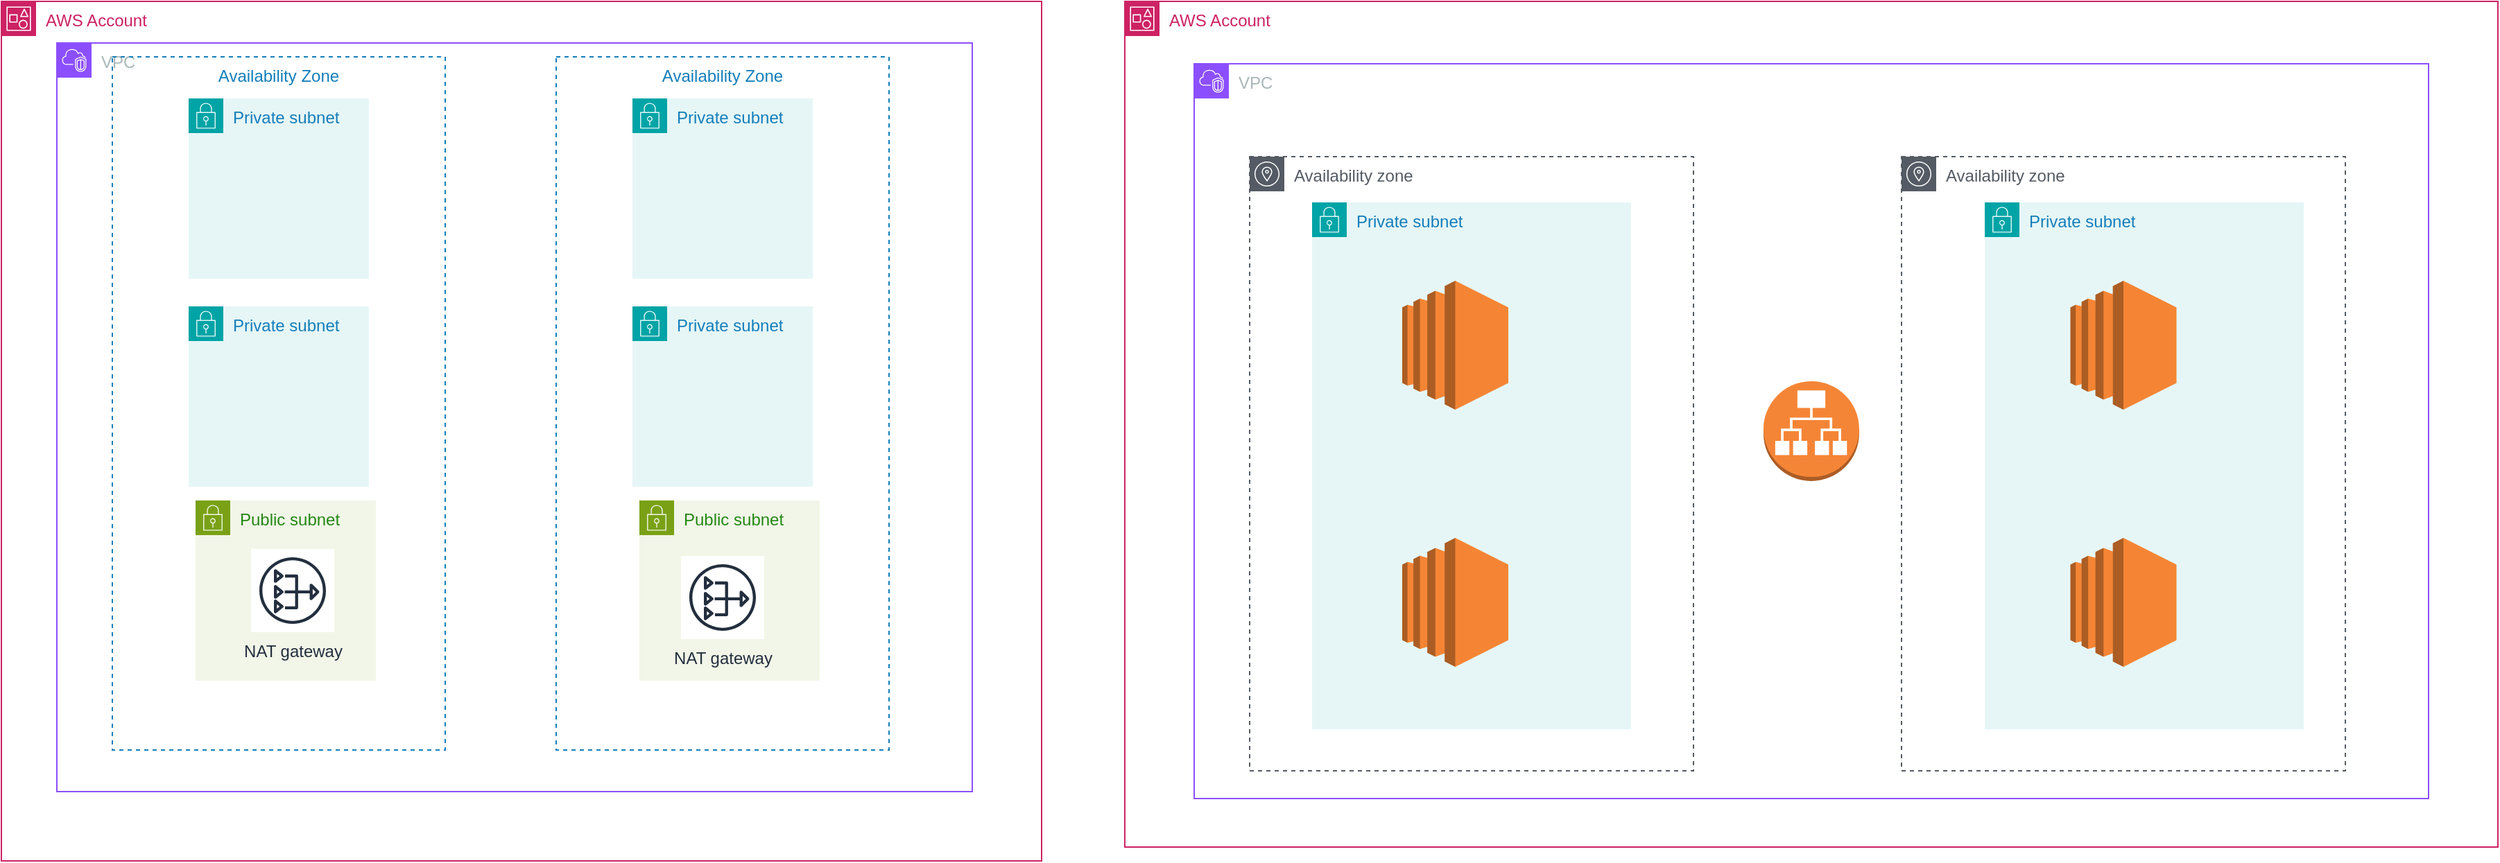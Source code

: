 <mxfile version="24.6.5" type="github">
  <diagram name="Page-1" id="vZtPhp0VgT9XKUIyWFpL">
    <mxGraphModel dx="1134" dy="589" grid="1" gridSize="10" guides="1" tooltips="1" connect="1" arrows="1" fold="1" page="1" pageScale="1" pageWidth="850" pageHeight="1100" math="0" shadow="0">
      <root>
        <mxCell id="0" />
        <mxCell id="1" parent="0" />
        <mxCell id="zvq0UbKQzq3Gj7QngGnI-1" value="AWS Account" style="points=[[0,0],[0.25,0],[0.5,0],[0.75,0],[1,0],[1,0.25],[1,0.5],[1,0.75],[1,1],[0.75,1],[0.5,1],[0.25,1],[0,1],[0,0.75],[0,0.5],[0,0.25]];outlineConnect=0;gradientColor=none;html=1;whiteSpace=wrap;fontSize=12;fontStyle=0;container=1;pointerEvents=0;collapsible=0;recursiveResize=0;shape=mxgraph.aws4.group;grIcon=mxgraph.aws4.group_account;strokeColor=#CD2264;fillColor=none;verticalAlign=top;align=left;spacingLeft=30;fontColor=#CD2264;dashed=0;" vertex="1" parent="1">
          <mxGeometry x="40" y="70" width="750" height="620" as="geometry" />
        </mxCell>
        <mxCell id="zvq0UbKQzq3Gj7QngGnI-2" value="VPC" style="points=[[0,0],[0.25,0],[0.5,0],[0.75,0],[1,0],[1,0.25],[1,0.5],[1,0.75],[1,1],[0.75,1],[0.5,1],[0.25,1],[0,1],[0,0.75],[0,0.5],[0,0.25]];outlineConnect=0;gradientColor=none;html=1;whiteSpace=wrap;fontSize=12;fontStyle=0;container=1;pointerEvents=0;collapsible=0;recursiveResize=0;shape=mxgraph.aws4.group;grIcon=mxgraph.aws4.group_vpc2;strokeColor=#8C4FFF;fillColor=none;verticalAlign=top;align=left;spacingLeft=30;fontColor=#AAB7B8;dashed=0;" vertex="1" parent="1">
          <mxGeometry x="80" y="100" width="660" height="540" as="geometry" />
        </mxCell>
        <mxCell id="zvq0UbKQzq3Gj7QngGnI-3" value="Availability Zone" style="fillColor=none;strokeColor=#147EBA;dashed=1;verticalAlign=top;fontStyle=0;fontColor=#147EBA;whiteSpace=wrap;html=1;" vertex="1" parent="zvq0UbKQzq3Gj7QngGnI-2">
          <mxGeometry x="40" y="10" width="240" height="500" as="geometry" />
        </mxCell>
        <mxCell id="zvq0UbKQzq3Gj7QngGnI-4" value="Availability Zone" style="fillColor=none;strokeColor=#147EBA;dashed=1;verticalAlign=top;fontStyle=0;fontColor=#147EBA;whiteSpace=wrap;html=1;" vertex="1" parent="zvq0UbKQzq3Gj7QngGnI-2">
          <mxGeometry x="360" y="10" width="240" height="500" as="geometry" />
        </mxCell>
        <mxCell id="zvq0UbKQzq3Gj7QngGnI-8" value="Private subnet" style="points=[[0,0],[0.25,0],[0.5,0],[0.75,0],[1,0],[1,0.25],[1,0.5],[1,0.75],[1,1],[0.75,1],[0.5,1],[0.25,1],[0,1],[0,0.75],[0,0.5],[0,0.25]];outlineConnect=0;gradientColor=none;html=1;whiteSpace=wrap;fontSize=12;fontStyle=0;container=1;pointerEvents=0;collapsible=0;recursiveResize=0;shape=mxgraph.aws4.group;grIcon=mxgraph.aws4.group_security_group;grStroke=0;strokeColor=#00A4A6;fillColor=#E6F6F7;verticalAlign=top;align=left;spacingLeft=30;fontColor=#147EBA;dashed=0;" vertex="1" parent="zvq0UbKQzq3Gj7QngGnI-2">
          <mxGeometry x="95" y="40" width="130" height="130" as="geometry" />
        </mxCell>
        <mxCell id="zvq0UbKQzq3Gj7QngGnI-9" value="Private subnet" style="points=[[0,0],[0.25,0],[0.5,0],[0.75,0],[1,0],[1,0.25],[1,0.5],[1,0.75],[1,1],[0.75,1],[0.5,1],[0.25,1],[0,1],[0,0.75],[0,0.5],[0,0.25]];outlineConnect=0;gradientColor=none;html=1;whiteSpace=wrap;fontSize=12;fontStyle=0;container=1;pointerEvents=0;collapsible=0;recursiveResize=0;shape=mxgraph.aws4.group;grIcon=mxgraph.aws4.group_security_group;grStroke=0;strokeColor=#00A4A6;fillColor=#E6F6F7;verticalAlign=top;align=left;spacingLeft=30;fontColor=#147EBA;dashed=0;" vertex="1" parent="zvq0UbKQzq3Gj7QngGnI-2">
          <mxGeometry x="415" y="40" width="130" height="130" as="geometry" />
        </mxCell>
        <mxCell id="zvq0UbKQzq3Gj7QngGnI-10" value="Private subnet" style="points=[[0,0],[0.25,0],[0.5,0],[0.75,0],[1,0],[1,0.25],[1,0.5],[1,0.75],[1,1],[0.75,1],[0.5,1],[0.25,1],[0,1],[0,0.75],[0,0.5],[0,0.25]];outlineConnect=0;gradientColor=none;html=1;whiteSpace=wrap;fontSize=12;fontStyle=0;container=1;pointerEvents=0;collapsible=0;recursiveResize=0;shape=mxgraph.aws4.group;grIcon=mxgraph.aws4.group_security_group;grStroke=0;strokeColor=#00A4A6;fillColor=#E6F6F7;verticalAlign=top;align=left;spacingLeft=30;fontColor=#147EBA;dashed=0;" vertex="1" parent="zvq0UbKQzq3Gj7QngGnI-2">
          <mxGeometry x="95" y="190" width="130" height="130" as="geometry" />
        </mxCell>
        <mxCell id="zvq0UbKQzq3Gj7QngGnI-16" value="" style="shape=image;html=1;verticalAlign=top;verticalLabelPosition=bottom;labelBackgroundColor=#ffffff;imageAspect=0;aspect=fixed;image=https://cdn0.iconfinder.com/data/icons/security-double-color-red-and-black-vol-2/52/fire__wall__firewall__security-128.png" vertex="1" parent="zvq0UbKQzq3Gj7QngGnI-10">
          <mxGeometry x="16" y="22" width="108" height="108" as="geometry" />
        </mxCell>
        <mxCell id="zvq0UbKQzq3Gj7QngGnI-12" value="Private subnet" style="points=[[0,0],[0.25,0],[0.5,0],[0.75,0],[1,0],[1,0.25],[1,0.5],[1,0.75],[1,1],[0.75,1],[0.5,1],[0.25,1],[0,1],[0,0.75],[0,0.5],[0,0.25]];outlineConnect=0;gradientColor=none;html=1;whiteSpace=wrap;fontSize=12;fontStyle=0;container=1;pointerEvents=0;collapsible=0;recursiveResize=0;shape=mxgraph.aws4.group;grIcon=mxgraph.aws4.group_security_group;grStroke=0;strokeColor=#00A4A6;fillColor=#E6F6F7;verticalAlign=top;align=left;spacingLeft=30;fontColor=#147EBA;dashed=0;" vertex="1" parent="zvq0UbKQzq3Gj7QngGnI-2">
          <mxGeometry x="415" y="190" width="130" height="130" as="geometry" />
        </mxCell>
        <mxCell id="zvq0UbKQzq3Gj7QngGnI-13" value="Public subnet" style="points=[[0,0],[0.25,0],[0.5,0],[0.75,0],[1,0],[1,0.25],[1,0.5],[1,0.75],[1,1],[0.75,1],[0.5,1],[0.25,1],[0,1],[0,0.75],[0,0.5],[0,0.25]];outlineConnect=0;gradientColor=none;html=1;whiteSpace=wrap;fontSize=12;fontStyle=0;container=1;pointerEvents=0;collapsible=0;recursiveResize=0;shape=mxgraph.aws4.group;grIcon=mxgraph.aws4.group_security_group;grStroke=0;strokeColor=#7AA116;fillColor=#F2F6E8;verticalAlign=top;align=left;spacingLeft=30;fontColor=#248814;dashed=0;" vertex="1" parent="zvq0UbKQzq3Gj7QngGnI-2">
          <mxGeometry x="420" y="330" width="130" height="130" as="geometry" />
        </mxCell>
        <mxCell id="zvq0UbKQzq3Gj7QngGnI-18" value="NAT gateway" style="sketch=0;outlineConnect=0;fontColor=#232F3E;gradientColor=none;strokeColor=#232F3E;fillColor=#ffffff;dashed=0;verticalLabelPosition=bottom;verticalAlign=top;align=center;html=1;fontSize=12;fontStyle=0;aspect=fixed;shape=mxgraph.aws4.resourceIcon;resIcon=mxgraph.aws4.nat_gateway;" vertex="1" parent="zvq0UbKQzq3Gj7QngGnI-13">
          <mxGeometry x="30" y="40" width="60" height="60" as="geometry" />
        </mxCell>
        <mxCell id="zvq0UbKQzq3Gj7QngGnI-14" value="Public subnet" style="points=[[0,0],[0.25,0],[0.5,0],[0.75,0],[1,0],[1,0.25],[1,0.5],[1,0.75],[1,1],[0.75,1],[0.5,1],[0.25,1],[0,1],[0,0.75],[0,0.5],[0,0.25]];outlineConnect=0;gradientColor=none;html=1;whiteSpace=wrap;fontSize=12;fontStyle=0;container=1;pointerEvents=0;collapsible=0;recursiveResize=0;shape=mxgraph.aws4.group;grIcon=mxgraph.aws4.group_security_group;grStroke=0;strokeColor=#7AA116;fillColor=#F2F6E8;verticalAlign=top;align=left;spacingLeft=30;fontColor=#248814;dashed=0;" vertex="1" parent="zvq0UbKQzq3Gj7QngGnI-2">
          <mxGeometry x="100" y="330" width="130" height="130" as="geometry" />
        </mxCell>
        <mxCell id="zvq0UbKQzq3Gj7QngGnI-17" value="NAT gateway" style="sketch=0;outlineConnect=0;fontColor=#232F3E;gradientColor=none;strokeColor=#232F3E;fillColor=#ffffff;dashed=0;verticalLabelPosition=bottom;verticalAlign=top;align=center;html=1;fontSize=12;fontStyle=0;aspect=fixed;shape=mxgraph.aws4.resourceIcon;resIcon=mxgraph.aws4.nat_gateway;" vertex="1" parent="zvq0UbKQzq3Gj7QngGnI-14">
          <mxGeometry x="40" y="35" width="60" height="60" as="geometry" />
        </mxCell>
        <mxCell id="zvq0UbKQzq3Gj7QngGnI-15" value="" style="shape=image;html=1;verticalAlign=top;verticalLabelPosition=bottom;labelBackgroundColor=#ffffff;imageAspect=0;aspect=fixed;image=https://cdn0.iconfinder.com/data/icons/security-double-color-red-and-black-vol-2/52/fire__wall__firewall__security-128.png" vertex="1" parent="zvq0UbKQzq3Gj7QngGnI-2">
          <mxGeometry x="430" y="220" width="100" height="100" as="geometry" />
        </mxCell>
        <mxCell id="zvq0UbKQzq3Gj7QngGnI-19" value="AWS Account" style="points=[[0,0],[0.25,0],[0.5,0],[0.75,0],[1,0],[1,0.25],[1,0.5],[1,0.75],[1,1],[0.75,1],[0.5,1],[0.25,1],[0,1],[0,0.75],[0,0.5],[0,0.25]];outlineConnect=0;gradientColor=none;html=1;whiteSpace=wrap;fontSize=12;fontStyle=0;container=1;pointerEvents=0;collapsible=0;recursiveResize=0;shape=mxgraph.aws4.group;grIcon=mxgraph.aws4.group_account;strokeColor=#CD2264;fillColor=none;verticalAlign=top;align=left;spacingLeft=30;fontColor=#CD2264;dashed=0;" vertex="1" parent="1">
          <mxGeometry x="850" y="70" width="990" height="610" as="geometry" />
        </mxCell>
        <mxCell id="zvq0UbKQzq3Gj7QngGnI-20" value="VPC" style="points=[[0,0],[0.25,0],[0.5,0],[0.75,0],[1,0],[1,0.25],[1,0.5],[1,0.75],[1,1],[0.75,1],[0.5,1],[0.25,1],[0,1],[0,0.75],[0,0.5],[0,0.25]];outlineConnect=0;gradientColor=none;html=1;whiteSpace=wrap;fontSize=12;fontStyle=0;container=1;pointerEvents=0;collapsible=0;recursiveResize=0;shape=mxgraph.aws4.group;grIcon=mxgraph.aws4.group_vpc2;strokeColor=#8C4FFF;fillColor=none;verticalAlign=top;align=left;spacingLeft=30;fontColor=#AAB7B8;dashed=0;" vertex="1" parent="zvq0UbKQzq3Gj7QngGnI-19">
          <mxGeometry x="50" y="45" width="890" height="530" as="geometry" />
        </mxCell>
        <mxCell id="zvq0UbKQzq3Gj7QngGnI-25" value="Availability zone" style="sketch=0;outlineConnect=0;gradientColor=none;html=1;whiteSpace=wrap;fontSize=12;fontStyle=0;shape=mxgraph.aws4.group;grIcon=mxgraph.aws4.group_availability_zone;strokeColor=#545B64;fillColor=none;verticalAlign=top;align=left;spacingLeft=30;fontColor=#545B64;dashed=1;" vertex="1" parent="zvq0UbKQzq3Gj7QngGnI-20">
          <mxGeometry x="40" y="67" width="320" height="443" as="geometry" />
        </mxCell>
        <mxCell id="zvq0UbKQzq3Gj7QngGnI-24" value="Private subnet" style="points=[[0,0],[0.25,0],[0.5,0],[0.75,0],[1,0],[1,0.25],[1,0.5],[1,0.75],[1,1],[0.75,1],[0.5,1],[0.25,1],[0,1],[0,0.75],[0,0.5],[0,0.25]];outlineConnect=0;gradientColor=none;html=1;whiteSpace=wrap;fontSize=12;fontStyle=0;container=1;pointerEvents=0;collapsible=0;recursiveResize=0;shape=mxgraph.aws4.group;grIcon=mxgraph.aws4.group_security_group;grStroke=0;strokeColor=#00A4A6;fillColor=#E6F6F7;verticalAlign=top;align=left;spacingLeft=30;fontColor=#147EBA;dashed=0;" vertex="1" parent="zvq0UbKQzq3Gj7QngGnI-20">
          <mxGeometry x="85" y="100" width="230" height="380" as="geometry" />
        </mxCell>
        <mxCell id="zvq0UbKQzq3Gj7QngGnI-33" value="" style="outlineConnect=0;dashed=0;verticalLabelPosition=bottom;verticalAlign=top;align=center;html=1;shape=mxgraph.aws3.ec2;fillColor=#F58534;gradientColor=none;" vertex="1" parent="zvq0UbKQzq3Gj7QngGnI-24">
          <mxGeometry x="65" y="56.5" width="76.5" height="93" as="geometry" />
        </mxCell>
        <mxCell id="zvq0UbKQzq3Gj7QngGnI-31" value="Availability zone" style="sketch=0;outlineConnect=0;gradientColor=none;html=1;whiteSpace=wrap;fontSize=12;fontStyle=0;shape=mxgraph.aws4.group;grIcon=mxgraph.aws4.group_availability_zone;strokeColor=#545B64;fillColor=none;verticalAlign=top;align=left;spacingLeft=30;fontColor=#545B64;dashed=1;" vertex="1" parent="zvq0UbKQzq3Gj7QngGnI-20">
          <mxGeometry x="510" y="67" width="320" height="443" as="geometry" />
        </mxCell>
        <mxCell id="zvq0UbKQzq3Gj7QngGnI-32" value="Private subnet" style="points=[[0,0],[0.25,0],[0.5,0],[0.75,0],[1,0],[1,0.25],[1,0.5],[1,0.75],[1,1],[0.75,1],[0.5,1],[0.25,1],[0,1],[0,0.75],[0,0.5],[0,0.25]];outlineConnect=0;gradientColor=none;html=1;whiteSpace=wrap;fontSize=12;fontStyle=0;container=1;pointerEvents=0;collapsible=0;recursiveResize=0;shape=mxgraph.aws4.group;grIcon=mxgraph.aws4.group_security_group;grStroke=0;strokeColor=#00A4A6;fillColor=#E6F6F7;verticalAlign=top;align=left;spacingLeft=30;fontColor=#147EBA;dashed=0;" vertex="1" parent="zvq0UbKQzq3Gj7QngGnI-20">
          <mxGeometry x="570" y="100" width="230" height="380" as="geometry" />
        </mxCell>
        <mxCell id="zvq0UbKQzq3Gj7QngGnI-34" value="" style="outlineConnect=0;dashed=0;verticalLabelPosition=bottom;verticalAlign=top;align=center;html=1;shape=mxgraph.aws3.ec2;fillColor=#F58534;gradientColor=none;" vertex="1" parent="zvq0UbKQzq3Gj7QngGnI-32">
          <mxGeometry x="61.75" y="56.5" width="76.5" height="93" as="geometry" />
        </mxCell>
        <mxCell id="zvq0UbKQzq3Gj7QngGnI-35" value="" style="outlineConnect=0;dashed=0;verticalLabelPosition=bottom;verticalAlign=top;align=center;html=1;shape=mxgraph.aws3.ec2;fillColor=#F58534;gradientColor=none;" vertex="1" parent="zvq0UbKQzq3Gj7QngGnI-20">
          <mxGeometry x="150" y="342" width="76.5" height="93" as="geometry" />
        </mxCell>
        <mxCell id="zvq0UbKQzq3Gj7QngGnI-36" value="" style="outlineConnect=0;dashed=0;verticalLabelPosition=bottom;verticalAlign=top;align=center;html=1;shape=mxgraph.aws3.ec2;fillColor=#F58534;gradientColor=none;" vertex="1" parent="zvq0UbKQzq3Gj7QngGnI-20">
          <mxGeometry x="631.75" y="342" width="76.5" height="93" as="geometry" />
        </mxCell>
        <mxCell id="zvq0UbKQzq3Gj7QngGnI-37" value="" style="outlineConnect=0;dashed=0;verticalLabelPosition=bottom;verticalAlign=top;align=center;html=1;shape=mxgraph.aws3.application_load_balancer;fillColor=#F58536;gradientColor=none;" vertex="1" parent="zvq0UbKQzq3Gj7QngGnI-20">
          <mxGeometry x="410.5" y="229" width="69" height="72" as="geometry" />
        </mxCell>
      </root>
    </mxGraphModel>
  </diagram>
</mxfile>
